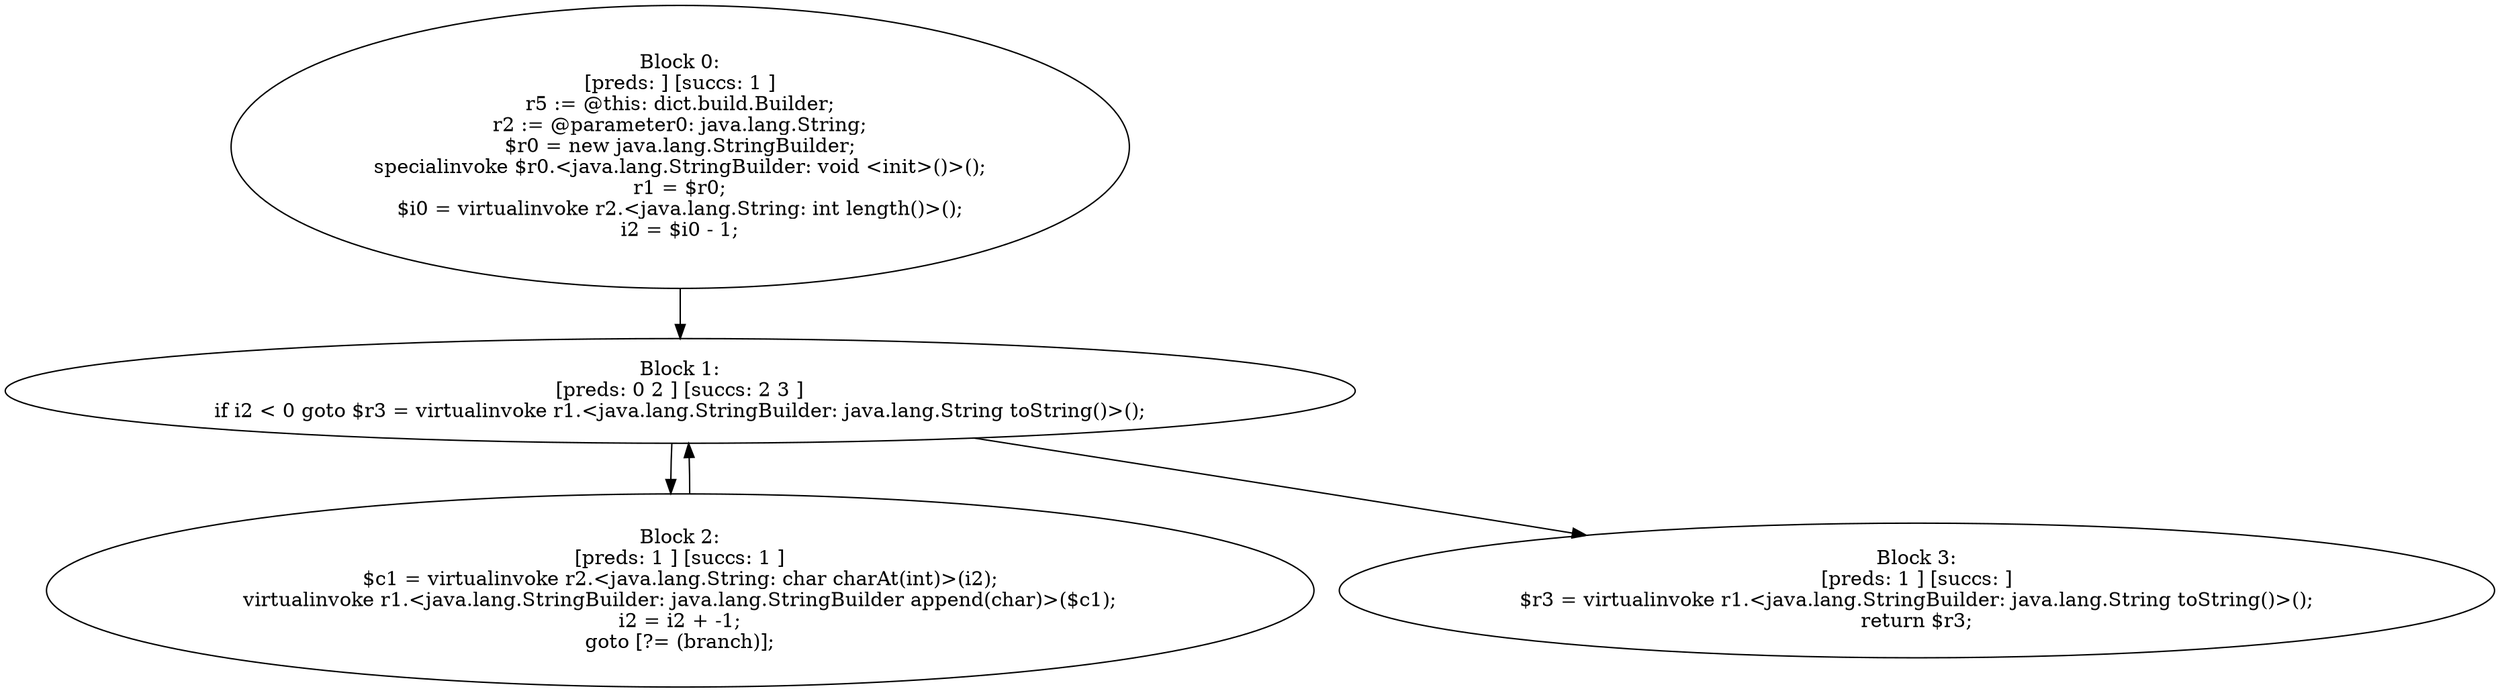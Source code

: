 digraph "unitGraph" {
    "Block 0:
[preds: ] [succs: 1 ]
r5 := @this: dict.build.Builder;
r2 := @parameter0: java.lang.String;
$r0 = new java.lang.StringBuilder;
specialinvoke $r0.<java.lang.StringBuilder: void <init>()>();
r1 = $r0;
$i0 = virtualinvoke r2.<java.lang.String: int length()>();
i2 = $i0 - 1;
"
    "Block 1:
[preds: 0 2 ] [succs: 2 3 ]
if i2 < 0 goto $r3 = virtualinvoke r1.<java.lang.StringBuilder: java.lang.String toString()>();
"
    "Block 2:
[preds: 1 ] [succs: 1 ]
$c1 = virtualinvoke r2.<java.lang.String: char charAt(int)>(i2);
virtualinvoke r1.<java.lang.StringBuilder: java.lang.StringBuilder append(char)>($c1);
i2 = i2 + -1;
goto [?= (branch)];
"
    "Block 3:
[preds: 1 ] [succs: ]
$r3 = virtualinvoke r1.<java.lang.StringBuilder: java.lang.String toString()>();
return $r3;
"
    "Block 0:
[preds: ] [succs: 1 ]
r5 := @this: dict.build.Builder;
r2 := @parameter0: java.lang.String;
$r0 = new java.lang.StringBuilder;
specialinvoke $r0.<java.lang.StringBuilder: void <init>()>();
r1 = $r0;
$i0 = virtualinvoke r2.<java.lang.String: int length()>();
i2 = $i0 - 1;
"->"Block 1:
[preds: 0 2 ] [succs: 2 3 ]
if i2 < 0 goto $r3 = virtualinvoke r1.<java.lang.StringBuilder: java.lang.String toString()>();
";
    "Block 1:
[preds: 0 2 ] [succs: 2 3 ]
if i2 < 0 goto $r3 = virtualinvoke r1.<java.lang.StringBuilder: java.lang.String toString()>();
"->"Block 2:
[preds: 1 ] [succs: 1 ]
$c1 = virtualinvoke r2.<java.lang.String: char charAt(int)>(i2);
virtualinvoke r1.<java.lang.StringBuilder: java.lang.StringBuilder append(char)>($c1);
i2 = i2 + -1;
goto [?= (branch)];
";
    "Block 1:
[preds: 0 2 ] [succs: 2 3 ]
if i2 < 0 goto $r3 = virtualinvoke r1.<java.lang.StringBuilder: java.lang.String toString()>();
"->"Block 3:
[preds: 1 ] [succs: ]
$r3 = virtualinvoke r1.<java.lang.StringBuilder: java.lang.String toString()>();
return $r3;
";
    "Block 2:
[preds: 1 ] [succs: 1 ]
$c1 = virtualinvoke r2.<java.lang.String: char charAt(int)>(i2);
virtualinvoke r1.<java.lang.StringBuilder: java.lang.StringBuilder append(char)>($c1);
i2 = i2 + -1;
goto [?= (branch)];
"->"Block 1:
[preds: 0 2 ] [succs: 2 3 ]
if i2 < 0 goto $r3 = virtualinvoke r1.<java.lang.StringBuilder: java.lang.String toString()>();
";
}

